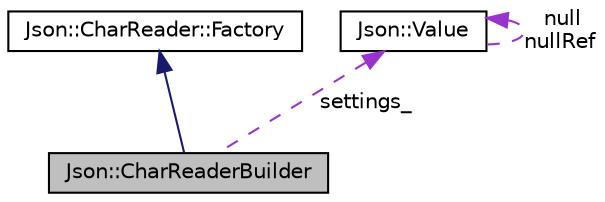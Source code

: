digraph "Json::CharReaderBuilder"
{
 // LATEX_PDF_SIZE
  edge [fontname="Helvetica",fontsize="10",labelfontname="Helvetica",labelfontsize="10"];
  node [fontname="Helvetica",fontsize="10",shape=record];
  Node1 [label="Json::CharReaderBuilder",height=0.2,width=0.4,color="black", fillcolor="grey75", style="filled", fontcolor="black",tooltip="Build a CharReader implementation."];
  Node2 -> Node1 [dir="back",color="midnightblue",fontsize="10",style="solid",fontname="Helvetica"];
  Node2 [label="Json::CharReader::Factory",height=0.2,width=0.4,color="black", fillcolor="white", style="filled",URL="$classJson_1_1CharReader_1_1Factory.html",tooltip=" "];
  Node3 -> Node1 [dir="back",color="darkorchid3",fontsize="10",style="dashed",label=" settings_" ,fontname="Helvetica"];
  Node3 [label="Json::Value",height=0.2,width=0.4,color="black", fillcolor="white", style="filled",URL="$classJson_1_1Value.html",tooltip="Represents a JSON value."];
  Node3 -> Node3 [dir="back",color="darkorchid3",fontsize="10",style="dashed",label=" null\nnullRef" ,fontname="Helvetica"];
}
